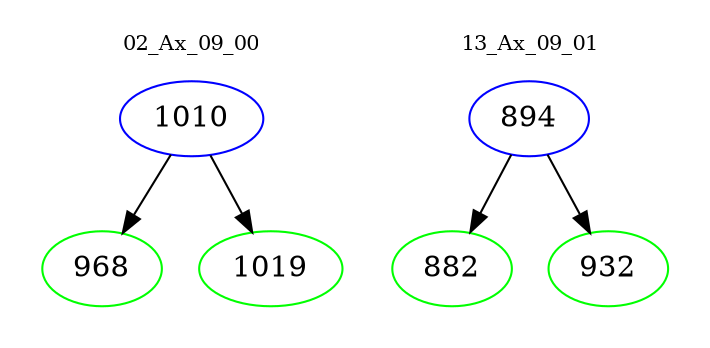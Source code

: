 digraph{
subgraph cluster_0 {
color = white
label = "02_Ax_09_00";
fontsize=10;
T0_1010 [label="1010", color="blue"]
T0_1010 -> T0_968 [color="black"]
T0_968 [label="968", color="green"]
T0_1010 -> T0_1019 [color="black"]
T0_1019 [label="1019", color="green"]
}
subgraph cluster_1 {
color = white
label = "13_Ax_09_01";
fontsize=10;
T1_894 [label="894", color="blue"]
T1_894 -> T1_882 [color="black"]
T1_882 [label="882", color="green"]
T1_894 -> T1_932 [color="black"]
T1_932 [label="932", color="green"]
}
}
